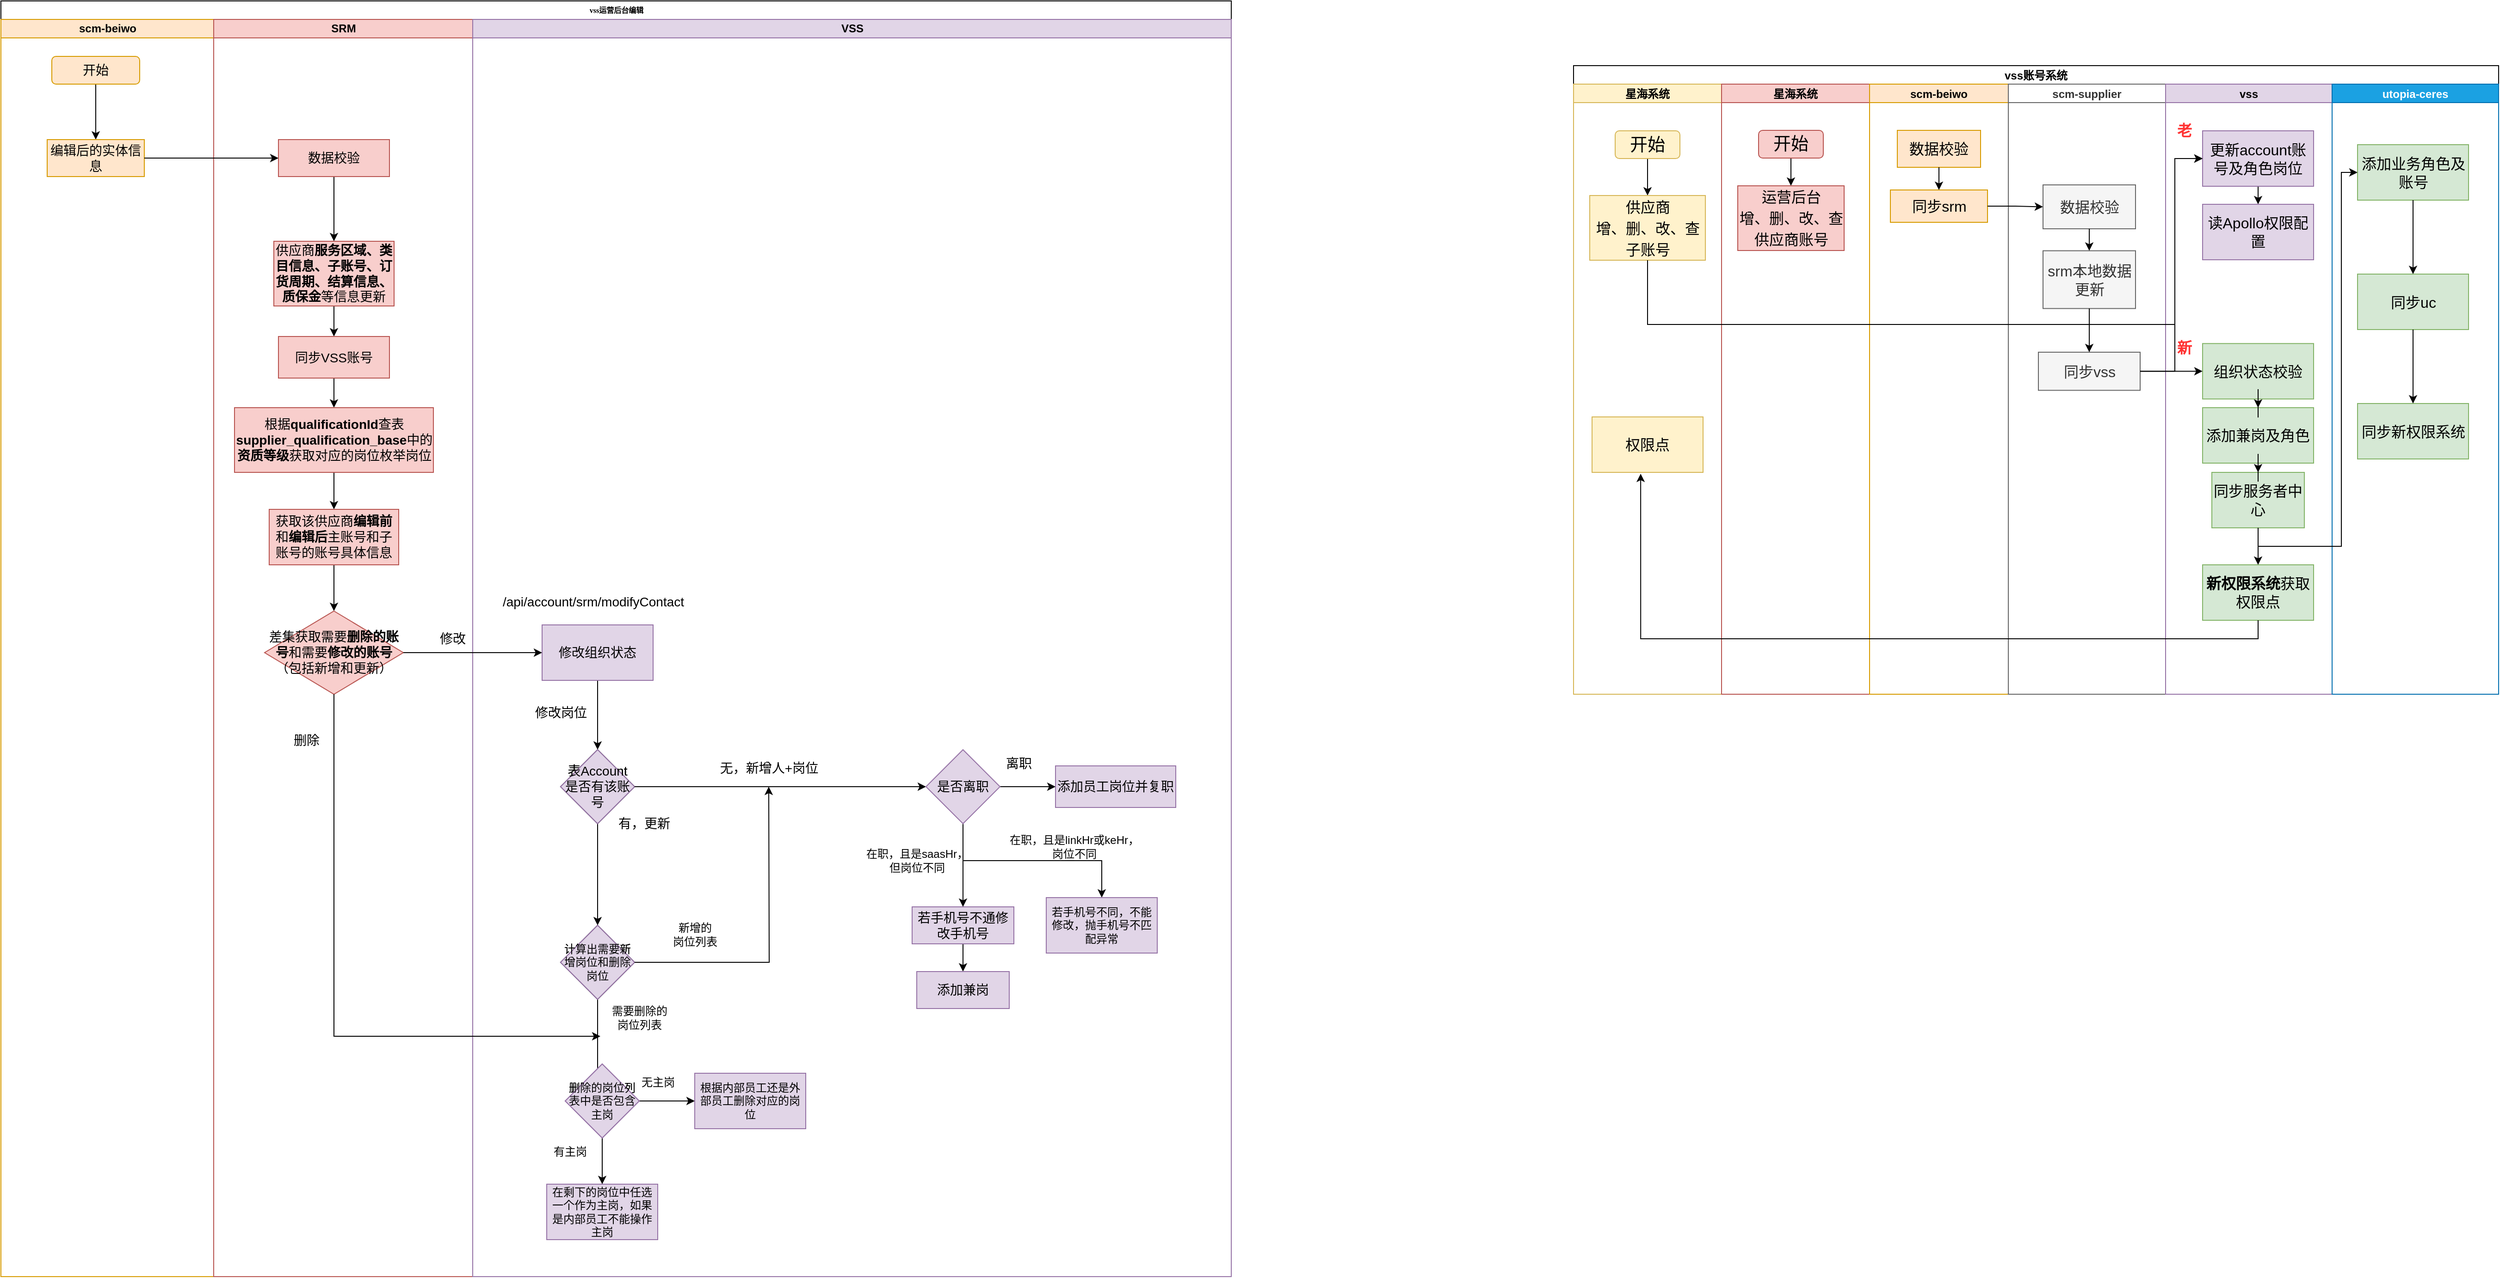 <mxfile version="21.3.7" type="github" pages="3">
  <diagram name="Page-1" id="74e2e168-ea6b-b213-b513-2b3c1d86103e">
    <mxGraphModel dx="1622" dy="911" grid="1" gridSize="10" guides="1" tooltips="1" connect="1" arrows="1" fold="1" page="1" pageScale="1" pageWidth="1100" pageHeight="850" background="none" math="0" shadow="0">
      <root>
        <mxCell id="0" />
        <mxCell id="1" parent="0" />
        <mxCell id="77e6c97f196da883-1" value="vss运营后台编辑" style="swimlane;html=1;childLayout=stackLayout;startSize=20;rounded=0;shadow=0;labelBackgroundColor=none;strokeWidth=1;fontFamily=Verdana;fontSize=8;align=center;" parent="1" vertex="1">
          <mxGeometry x="70" y="40" width="1330" height="1380" as="geometry" />
        </mxCell>
        <mxCell id="77e6c97f196da883-2" value="scm-beiwo" style="swimlane;html=1;startSize=20;fillColor=#ffe6cc;strokeColor=#d79b00;" parent="77e6c97f196da883-1" vertex="1">
          <mxGeometry y="20" width="230" height="1360" as="geometry" />
        </mxCell>
        <mxCell id="H5Uwd0fwCRYb4D00iH3R-7" style="edgeStyle=orthogonalEdgeStyle;rounded=0;orthogonalLoop=1;jettySize=auto;html=1;exitX=0.5;exitY=1;exitDx=0;exitDy=0;entryX=0.5;entryY=0;entryDx=0;entryDy=0;" parent="77e6c97f196da883-2" source="H5Uwd0fwCRYb4D00iH3R-1" target="H5Uwd0fwCRYb4D00iH3R-6" edge="1">
          <mxGeometry relative="1" as="geometry" />
        </mxCell>
        <mxCell id="H5Uwd0fwCRYb4D00iH3R-1" value="&lt;font style=&quot;font-size: 14px&quot;&gt;开始&lt;/font&gt;" style="rounded=1;whiteSpace=wrap;html=1;fillColor=#ffe6cc;strokeColor=#d79b00;" parent="77e6c97f196da883-2" vertex="1">
          <mxGeometry x="55" y="40" width="95" height="30" as="geometry" />
        </mxCell>
        <mxCell id="H5Uwd0fwCRYb4D00iH3R-6" value="&lt;font style=&quot;font-size: 14px&quot;&gt;编辑后的实体信息&lt;/font&gt;" style="rounded=0;whiteSpace=wrap;html=1;fillColor=#ffe6cc;strokeColor=#d79b00;" parent="77e6c97f196da883-2" vertex="1">
          <mxGeometry x="50" y="130" width="105" height="40" as="geometry" />
        </mxCell>
        <mxCell id="77e6c97f196da883-3" value="SRM" style="swimlane;html=1;startSize=20;fillColor=#f8cecc;strokeColor=#b85450;" parent="77e6c97f196da883-1" vertex="1">
          <mxGeometry x="230" y="20" width="280" height="1360" as="geometry" />
        </mxCell>
        <mxCell id="H5Uwd0fwCRYb4D00iH3R-11" value="" style="edgeStyle=orthogonalEdgeStyle;rounded=0;orthogonalLoop=1;jettySize=auto;html=1;" parent="77e6c97f196da883-3" source="H5Uwd0fwCRYb4D00iH3R-8" target="H5Uwd0fwCRYb4D00iH3R-10" edge="1">
          <mxGeometry relative="1" as="geometry" />
        </mxCell>
        <mxCell id="H5Uwd0fwCRYb4D00iH3R-8" value="&lt;font style=&quot;font-size: 14px&quot;&gt;数据校验&lt;/font&gt;" style="rounded=0;whiteSpace=wrap;html=1;fillColor=#f8cecc;strokeColor=#b85450;" parent="77e6c97f196da883-3" vertex="1">
          <mxGeometry x="70" y="130" width="120" height="40" as="geometry" />
        </mxCell>
        <mxCell id="H5Uwd0fwCRYb4D00iH3R-13" value="" style="edgeStyle=orthogonalEdgeStyle;rounded=0;orthogonalLoop=1;jettySize=auto;html=1;fontSize=14;" parent="77e6c97f196da883-3" source="H5Uwd0fwCRYb4D00iH3R-10" target="H5Uwd0fwCRYb4D00iH3R-12" edge="1">
          <mxGeometry relative="1" as="geometry" />
        </mxCell>
        <mxCell id="H5Uwd0fwCRYb4D00iH3R-10" value="&lt;font style=&quot;font-size: 14px&quot;&gt;供应商&lt;b&gt;服务区域、类目信息、子账号、订货周期、结算信息、质保金&lt;/b&gt;等信息更新&lt;/font&gt;" style="whiteSpace=wrap;html=1;rounded=0;fillColor=#f8cecc;strokeColor=#b85450;" parent="77e6c97f196da883-3" vertex="1">
          <mxGeometry x="65" y="240" width="130" height="70" as="geometry" />
        </mxCell>
        <mxCell id="H5Uwd0fwCRYb4D00iH3R-15" value="" style="edgeStyle=orthogonalEdgeStyle;rounded=0;orthogonalLoop=1;jettySize=auto;html=1;fontSize=14;" parent="77e6c97f196da883-3" source="H5Uwd0fwCRYb4D00iH3R-12" target="H5Uwd0fwCRYb4D00iH3R-14" edge="1">
          <mxGeometry relative="1" as="geometry" />
        </mxCell>
        <mxCell id="H5Uwd0fwCRYb4D00iH3R-12" value="&lt;font style=&quot;font-size: 14px&quot;&gt;同步VSS账号&lt;/font&gt;" style="whiteSpace=wrap;html=1;rounded=0;fillColor=#f8cecc;strokeColor=#b85450;" parent="77e6c97f196da883-3" vertex="1">
          <mxGeometry x="70" y="343" width="120" height="45" as="geometry" />
        </mxCell>
        <mxCell id="H5Uwd0fwCRYb4D00iH3R-17" value="" style="edgeStyle=orthogonalEdgeStyle;rounded=0;orthogonalLoop=1;jettySize=auto;html=1;fontSize=14;" parent="77e6c97f196da883-3" source="H5Uwd0fwCRYb4D00iH3R-14" target="H5Uwd0fwCRYb4D00iH3R-16" edge="1">
          <mxGeometry relative="1" as="geometry" />
        </mxCell>
        <mxCell id="H5Uwd0fwCRYb4D00iH3R-14" value="&lt;font style=&quot;font-size: 14px&quot;&gt;根据&lt;b&gt;qualificationId&lt;/b&gt;查表&lt;b&gt;supplier_qualification_base&lt;/b&gt;中的&lt;b&gt;资质等级&lt;/b&gt;获取对应的岗位枚举岗位&lt;/font&gt;" style="whiteSpace=wrap;html=1;rounded=0;fillColor=#f8cecc;strokeColor=#b85450;" parent="77e6c97f196da883-3" vertex="1">
          <mxGeometry x="22.5" y="420" width="215" height="70" as="geometry" />
        </mxCell>
        <mxCell id="H5Uwd0fwCRYb4D00iH3R-19" value="" style="edgeStyle=orthogonalEdgeStyle;rounded=0;orthogonalLoop=1;jettySize=auto;html=1;fontSize=14;entryX=0.5;entryY=0;entryDx=0;entryDy=0;" parent="77e6c97f196da883-3" source="H5Uwd0fwCRYb4D00iH3R-16" target="H5Uwd0fwCRYb4D00iH3R-20" edge="1">
          <mxGeometry relative="1" as="geometry">
            <mxPoint x="130" y="630" as="targetPoint" />
          </mxGeometry>
        </mxCell>
        <mxCell id="H5Uwd0fwCRYb4D00iH3R-16" value="&lt;font style=&quot;font-size: 14px&quot;&gt;获取该供应商&lt;b&gt;编辑前&lt;/b&gt;和&lt;b&gt;编辑后&lt;/b&gt;主账号和子账号的账号具体信息&lt;/font&gt;" style="whiteSpace=wrap;html=1;rounded=0;fillColor=#f8cecc;strokeColor=#b85450;" parent="77e6c97f196da883-3" vertex="1">
          <mxGeometry x="60" y="530" width="140" height="60" as="geometry" />
        </mxCell>
        <mxCell id="H5Uwd0fwCRYb4D00iH3R-20" value="差集获取需要&lt;b&gt;删除的账号&lt;/b&gt;和需要&lt;b&gt;修改的账号&lt;/b&gt;（包括新增和更新）" style="rhombus;whiteSpace=wrap;html=1;fontSize=14;fillColor=#f8cecc;strokeColor=#b85450;" parent="77e6c97f196da883-3" vertex="1">
          <mxGeometry x="55" y="640" width="150" height="90" as="geometry" />
        </mxCell>
        <mxCell id="H5Uwd0fwCRYb4D00iH3R-23" value="修改" style="text;html=1;align=center;verticalAlign=middle;resizable=0;points=[];autosize=1;strokeColor=none;fillColor=none;fontSize=14;" parent="77e6c97f196da883-3" vertex="1">
          <mxGeometry x="237.5" y="660" width="40" height="20" as="geometry" />
        </mxCell>
        <mxCell id="H5Uwd0fwCRYb4D00iH3R-26" value="删除" style="text;html=1;align=center;verticalAlign=middle;resizable=0;points=[];autosize=1;strokeColor=none;fillColor=none;fontSize=14;" parent="77e6c97f196da883-3" vertex="1">
          <mxGeometry x="80" y="770" width="40" height="20" as="geometry" />
        </mxCell>
        <mxCell id="77e6c97f196da883-4" value="VSS" style="swimlane;html=1;startSize=20;fillColor=#e1d5e7;strokeColor=#9673a6;swimlaneFillColor=default;" parent="77e6c97f196da883-1" vertex="1">
          <mxGeometry x="510" y="20" width="820" height="1360" as="geometry" />
        </mxCell>
        <mxCell id="H5Uwd0fwCRYb4D00iH3R-21" value="修改组织状态" style="whiteSpace=wrap;html=1;fontSize=14;" parent="77e6c97f196da883-4" vertex="1">
          <mxGeometry x="75" y="655" width="120" height="60" as="geometry" />
        </mxCell>
        <mxCell id="H5Uwd0fwCRYb4D00iH3R-27" value="/api/account/srm/modifyContact" style="text;html=1;align=center;verticalAlign=middle;resizable=0;points=[];autosize=1;strokeColor=none;fillColor=none;fontSize=14;" parent="77e6c97f196da883-4" vertex="1">
          <mxGeometry x="25" y="620" width="210" height="20" as="geometry" />
        </mxCell>
        <mxCell id="H5Uwd0fwCRYb4D00iH3R-32" value="" style="edgeStyle=orthogonalEdgeStyle;rounded=0;orthogonalLoop=1;jettySize=auto;html=1;fontSize=14;entryX=0.5;entryY=0;entryDx=0;entryDy=0;" parent="77e6c97f196da883-4" source="H5Uwd0fwCRYb4D00iH3R-21" target="H5Uwd0fwCRYb4D00iH3R-35" edge="1">
          <mxGeometry relative="1" as="geometry">
            <mxPoint x="135" y="820" as="targetPoint" />
          </mxGeometry>
        </mxCell>
        <mxCell id="8y4oU3hjmT6mZ0v4h8JT-11" value="" style="edgeStyle=orthogonalEdgeStyle;rounded=0;orthogonalLoop=1;jettySize=auto;html=1;entryX=0.5;entryY=0;entryDx=0;entryDy=0;" parent="77e6c97f196da883-4" source="H5Uwd0fwCRYb4D00iH3R-35" target="8y4oU3hjmT6mZ0v4h8JT-12" edge="1">
          <mxGeometry relative="1" as="geometry">
            <mxPoint x="135" y="960" as="targetPoint" />
          </mxGeometry>
        </mxCell>
        <mxCell id="H5Uwd0fwCRYb4D00iH3R-35" value="表Account是否有该账号" style="rhombus;whiteSpace=wrap;html=1;fontSize=14;" parent="77e6c97f196da883-4" vertex="1">
          <mxGeometry x="95" y="790" width="80" height="80" as="geometry" />
        </mxCell>
        <mxCell id="H5Uwd0fwCRYb4D00iH3R-38" value="无，新增人+岗位" style="text;html=1;align=center;verticalAlign=middle;resizable=0;points=[];autosize=1;strokeColor=none;fillColor=none;fontSize=14;" parent="77e6c97f196da883-4" vertex="1">
          <mxGeometry x="260" y="800" width="120" height="20" as="geometry" />
        </mxCell>
        <mxCell id="H5Uwd0fwCRYb4D00iH3R-42" value="有，更新" style="text;html=1;align=center;verticalAlign=middle;resizable=0;points=[];autosize=1;strokeColor=none;fillColor=none;fontSize=14;" parent="77e6c97f196da883-4" vertex="1">
          <mxGeometry x="150" y="860" width="70" height="20" as="geometry" />
        </mxCell>
        <mxCell id="8y4oU3hjmT6mZ0v4h8JT-8" value="" style="edgeStyle=orthogonalEdgeStyle;rounded=0;orthogonalLoop=1;jettySize=auto;html=1;" parent="77e6c97f196da883-4" source="8y4oU3hjmT6mZ0v4h8JT-1" target="8y4oU3hjmT6mZ0v4h8JT-7" edge="1">
          <mxGeometry relative="1" as="geometry" />
        </mxCell>
        <mxCell id="8y4oU3hjmT6mZ0v4h8JT-1" value="若手机号不通修改手机号" style="whiteSpace=wrap;html=1;fontSize=14;fillColor=#e1d5e7;strokeColor=#9673a6;" parent="77e6c97f196da883-4" vertex="1">
          <mxGeometry x="475" y="960" width="110" height="40" as="geometry" />
        </mxCell>
        <mxCell id="8y4oU3hjmT6mZ0v4h8JT-3" value="在职，且是saasHr，&lt;br&gt;但岗位不同" style="text;html=1;align=center;verticalAlign=middle;resizable=0;points=[];autosize=1;strokeColor=none;fillColor=none;" parent="77e6c97f196da883-4" vertex="1">
          <mxGeometry x="415" y="895" width="130" height="30" as="geometry" />
        </mxCell>
        <mxCell id="8y4oU3hjmT6mZ0v4h8JT-7" value="添加兼岗" style="whiteSpace=wrap;html=1;fontSize=14;fillColor=#e1d5e7;strokeColor=#9673a6;" parent="77e6c97f196da883-4" vertex="1">
          <mxGeometry x="480" y="1030" width="100" height="40" as="geometry" />
        </mxCell>
        <mxCell id="8y4oU3hjmT6mZ0v4h8JT-9" value="在职，且是linkHr或keHr，&lt;br&gt;岗位不同" style="text;html=1;align=center;verticalAlign=middle;resizable=0;points=[];autosize=1;strokeColor=none;fillColor=none;" parent="77e6c97f196da883-4" vertex="1">
          <mxGeometry x="570" y="880" width="160" height="30" as="geometry" />
        </mxCell>
        <mxCell id="8y4oU3hjmT6mZ0v4h8JT-16" value="" style="edgeStyle=orthogonalEdgeStyle;rounded=0;orthogonalLoop=1;jettySize=auto;html=1;" parent="77e6c97f196da883-4" source="8y4oU3hjmT6mZ0v4h8JT-12" edge="1">
          <mxGeometry relative="1" as="geometry">
            <mxPoint x="135" y="1150" as="targetPoint" />
          </mxGeometry>
        </mxCell>
        <mxCell id="8y4oU3hjmT6mZ0v4h8JT-12" value="计算出需要新增岗位和删除岗位" style="rhombus;whiteSpace=wrap;html=1;" parent="77e6c97f196da883-4" vertex="1">
          <mxGeometry x="95" y="980" width="80" height="80" as="geometry" />
        </mxCell>
        <mxCell id="8y4oU3hjmT6mZ0v4h8JT-19" value="在剩下的岗位中任选一个作为主岗，如果是内部员工不能操作主岗" style="whiteSpace=wrap;html=1;fillColor=#e1d5e7;strokeColor=#9673a6;" parent="77e6c97f196da883-4" vertex="1">
          <mxGeometry x="80" y="1260" width="120" height="60" as="geometry" />
        </mxCell>
        <mxCell id="8y4oU3hjmT6mZ0v4h8JT-22" value="根据内部员工还是外部员工删除对应的岗位" style="whiteSpace=wrap;html=1;" parent="77e6c97f196da883-4" vertex="1">
          <mxGeometry x="240" y="1140" width="120" height="60" as="geometry" />
        </mxCell>
        <mxCell id="8y4oU3hjmT6mZ0v4h8JT-21" value="有主岗" style="text;html=1;align=center;verticalAlign=middle;resizable=0;points=[];autosize=1;strokeColor=none;fillColor=none;" parent="77e6c97f196da883-4" vertex="1">
          <mxGeometry x="80" y="1215" width="50" height="20" as="geometry" />
        </mxCell>
        <mxCell id="H5Uwd0fwCRYb4D00iH3R-36" value="添加员工岗位并复职" style="whiteSpace=wrap;html=1;fontSize=14;fillColor=#e1d5e7;strokeColor=#9673a6;" parent="77e6c97f196da883-4" vertex="1">
          <mxGeometry x="630" y="807.5" width="130" height="45" as="geometry" />
        </mxCell>
        <mxCell id="8y4oU3hjmT6mZ0v4h8JT-25" value="修改组织状态" style="whiteSpace=wrap;html=1;fontSize=14;fillColor=#e1d5e7;strokeColor=#9673a6;" parent="77e6c97f196da883-4" vertex="1">
          <mxGeometry x="75" y="655" width="120" height="60" as="geometry" />
        </mxCell>
        <mxCell id="8y4oU3hjmT6mZ0v4h8JT-26" value="表Account是否有该账号" style="rhombus;whiteSpace=wrap;html=1;fontSize=14;fillColor=#e1d5e7;strokeColor=#9673a6;" parent="77e6c97f196da883-4" vertex="1">
          <mxGeometry x="95" y="790" width="80" height="80" as="geometry" />
        </mxCell>
        <mxCell id="8y4oU3hjmT6mZ0v4h8JT-27" value="计算出需要新增岗位和删除岗位" style="rhombus;whiteSpace=wrap;html=1;fillColor=#e1d5e7;strokeColor=#9673a6;" parent="77e6c97f196da883-4" vertex="1">
          <mxGeometry x="95" y="980" width="80" height="80" as="geometry" />
        </mxCell>
        <mxCell id="8y4oU3hjmT6mZ0v4h8JT-28" value="删除的岗位列表中是否包含主岗" style="rhombus;whiteSpace=wrap;html=1;fillColor=#e1d5e7;strokeColor=#9673a6;" parent="77e6c97f196da883-4" vertex="1">
          <mxGeometry x="100" y="1130" width="80" height="80" as="geometry" />
        </mxCell>
        <mxCell id="8y4oU3hjmT6mZ0v4h8JT-29" value="根据内部员工还是外部员工删除对应的岗位" style="whiteSpace=wrap;html=1;fillColor=#e1d5e7;strokeColor=#9673a6;" parent="77e6c97f196da883-4" vertex="1">
          <mxGeometry x="240" y="1140" width="120" height="60" as="geometry" />
        </mxCell>
        <mxCell id="H5Uwd0fwCRYb4D00iH3R-33" value="修改岗位" style="text;html=1;align=center;verticalAlign=middle;resizable=0;points=[];autosize=1;strokeColor=none;fillColor=none;fontSize=14;" parent="77e6c97f196da883-4" vertex="1">
          <mxGeometry x="60" y="740" width="70" height="20" as="geometry" />
        </mxCell>
        <mxCell id="H5Uwd0fwCRYb4D00iH3R-9" style="edgeStyle=orthogonalEdgeStyle;rounded=0;orthogonalLoop=1;jettySize=auto;html=1;exitX=1;exitY=0.5;exitDx=0;exitDy=0;" parent="77e6c97f196da883-1" source="H5Uwd0fwCRYb4D00iH3R-6" target="H5Uwd0fwCRYb4D00iH3R-8" edge="1">
          <mxGeometry relative="1" as="geometry" />
        </mxCell>
        <mxCell id="H5Uwd0fwCRYb4D00iH3R-22" value="" style="edgeStyle=orthogonalEdgeStyle;rounded=0;orthogonalLoop=1;jettySize=auto;html=1;fontSize=14;" parent="77e6c97f196da883-1" source="H5Uwd0fwCRYb4D00iH3R-20" target="H5Uwd0fwCRYb4D00iH3R-21" edge="1">
          <mxGeometry relative="1" as="geometry" />
        </mxCell>
        <mxCell id="H5Uwd0fwCRYb4D00iH3R-44" style="edgeStyle=orthogonalEdgeStyle;rounded=0;orthogonalLoop=1;jettySize=auto;html=1;exitX=1;exitY=0.5;exitDx=0;exitDy=0;fontSize=14;" parent="1" source="H5Uwd0fwCRYb4D00iH3R-35" target="H5Uwd0fwCRYb4D00iH3R-46" edge="1">
          <mxGeometry relative="1" as="geometry">
            <mxPoint x="1060" y="890" as="targetPoint" />
            <mxPoint x="1000" y="890" as="sourcePoint" />
          </mxGeometry>
        </mxCell>
        <mxCell id="H5Uwd0fwCRYb4D00iH3R-47" style="edgeStyle=orthogonalEdgeStyle;rounded=0;orthogonalLoop=1;jettySize=auto;html=1;exitX=1;exitY=0.5;exitDx=0;exitDy=0;fontSize=14;" parent="1" source="H5Uwd0fwCRYb4D00iH3R-46" target="H5Uwd0fwCRYb4D00iH3R-36" edge="1">
          <mxGeometry relative="1" as="geometry" />
        </mxCell>
        <mxCell id="8y4oU3hjmT6mZ0v4h8JT-2" value="" style="edgeStyle=orthogonalEdgeStyle;rounded=0;orthogonalLoop=1;jettySize=auto;html=1;" parent="1" source="H5Uwd0fwCRYb4D00iH3R-46" target="8y4oU3hjmT6mZ0v4h8JT-1" edge="1">
          <mxGeometry relative="1" as="geometry" />
        </mxCell>
        <mxCell id="8y4oU3hjmT6mZ0v4h8JT-5" style="edgeStyle=orthogonalEdgeStyle;rounded=0;orthogonalLoop=1;jettySize=auto;html=1;exitX=0.5;exitY=1;exitDx=0;exitDy=0;entryX=0.5;entryY=0;entryDx=0;entryDy=0;" parent="1" source="H5Uwd0fwCRYb4D00iH3R-46" target="8y4oU3hjmT6mZ0v4h8JT-4" edge="1">
          <mxGeometry relative="1" as="geometry" />
        </mxCell>
        <mxCell id="H5Uwd0fwCRYb4D00iH3R-46" value="是否离职" style="rhombus;whiteSpace=wrap;html=1;fontSize=14;fillColor=#e1d5e7;strokeColor=#9673a6;" parent="1" vertex="1">
          <mxGeometry x="1070" y="850" width="80" height="80" as="geometry" />
        </mxCell>
        <mxCell id="H5Uwd0fwCRYb4D00iH3R-48" value="离职" style="text;html=1;align=center;verticalAlign=middle;resizable=0;points=[];autosize=1;strokeColor=none;fillColor=none;fontSize=14;" parent="1" vertex="1">
          <mxGeometry x="1150" y="855" width="40" height="20" as="geometry" />
        </mxCell>
        <mxCell id="8y4oU3hjmT6mZ0v4h8JT-4" value="若手机号不同，不能修改，抛手机号不匹配异常" style="whiteSpace=wrap;html=1;fillColor=#e1d5e7;strokeColor=#9673a6;" parent="1" vertex="1">
          <mxGeometry x="1200" y="1010" width="120" height="60" as="geometry" />
        </mxCell>
        <mxCell id="8y4oU3hjmT6mZ0v4h8JT-13" style="edgeStyle=orthogonalEdgeStyle;rounded=0;orthogonalLoop=1;jettySize=auto;html=1;exitX=1;exitY=0.5;exitDx=0;exitDy=0;" parent="1" source="8y4oU3hjmT6mZ0v4h8JT-12" edge="1">
          <mxGeometry relative="1" as="geometry">
            <mxPoint x="900" y="890" as="targetPoint" />
          </mxGeometry>
        </mxCell>
        <mxCell id="8y4oU3hjmT6mZ0v4h8JT-14" value="新增的&lt;br&gt;岗位列表" style="text;html=1;align=center;verticalAlign=middle;resizable=0;points=[];autosize=1;strokeColor=none;fillColor=none;" parent="1" vertex="1">
          <mxGeometry x="790" y="1035" width="60" height="30" as="geometry" />
        </mxCell>
        <mxCell id="8y4oU3hjmT6mZ0v4h8JT-17" value="需要删除的&lt;br&gt;岗位列表" style="text;html=1;align=center;verticalAlign=middle;resizable=0;points=[];autosize=1;strokeColor=none;fillColor=none;" parent="1" vertex="1">
          <mxGeometry x="720" y="1125" width="80" height="30" as="geometry" />
        </mxCell>
        <mxCell id="8y4oU3hjmT6mZ0v4h8JT-20" value="" style="edgeStyle=orthogonalEdgeStyle;rounded=0;orthogonalLoop=1;jettySize=auto;html=1;" parent="1" source="8y4oU3hjmT6mZ0v4h8JT-18" target="8y4oU3hjmT6mZ0v4h8JT-19" edge="1">
          <mxGeometry relative="1" as="geometry" />
        </mxCell>
        <mxCell id="8y4oU3hjmT6mZ0v4h8JT-23" value="" style="edgeStyle=orthogonalEdgeStyle;rounded=0;orthogonalLoop=1;jettySize=auto;html=1;" parent="1" source="8y4oU3hjmT6mZ0v4h8JT-18" target="8y4oU3hjmT6mZ0v4h8JT-22" edge="1">
          <mxGeometry relative="1" as="geometry" />
        </mxCell>
        <mxCell id="8y4oU3hjmT6mZ0v4h8JT-18" value="删除的岗位列表中是否包含主岗" style="rhombus;whiteSpace=wrap;html=1;fillColor=#e1d5e7;strokeColor=#9673a6;" parent="1" vertex="1">
          <mxGeometry x="680" y="1190" width="80" height="80" as="geometry" />
        </mxCell>
        <mxCell id="8y4oU3hjmT6mZ0v4h8JT-24" value="无主岗" style="text;html=1;align=center;verticalAlign=middle;resizable=0;points=[];autosize=1;strokeColor=none;fillColor=none;" parent="1" vertex="1">
          <mxGeometry x="755" y="1200" width="50" height="20" as="geometry" />
        </mxCell>
        <mxCell id="H5Uwd0fwCRYb4D00iH3R-25" value="" style="edgeStyle=orthogonalEdgeStyle;rounded=0;orthogonalLoop=1;jettySize=auto;html=1;fontSize=14;entryX=-0.025;entryY=1.167;entryDx=0;entryDy=0;entryPerimeter=0;" parent="1" source="H5Uwd0fwCRYb4D00iH3R-20" target="8y4oU3hjmT6mZ0v4h8JT-17" edge="1">
          <mxGeometry relative="1" as="geometry">
            <Array as="points">
              <mxPoint x="430" y="1160" />
            </Array>
            <mxPoint x="670" y="1138" as="targetPoint" />
          </mxGeometry>
        </mxCell>
        <mxCell id="qoZ0baK1jBvnFvfpvJvv-1" value="vss账号系统" style="swimlane;childLayout=stackLayout;resizeParent=1;resizeParentMax=0;startSize=20;" parent="1" vertex="1">
          <mxGeometry x="1770" y="110" width="1000" height="680" as="geometry" />
        </mxCell>
        <mxCell id="qoZ0baK1jBvnFvfpvJvv-56" value="星海系统" style="swimlane;startSize=20;fillColor=#fff2cc;strokeColor=#d6b656;" parent="qoZ0baK1jBvnFvfpvJvv-1" vertex="1">
          <mxGeometry y="20" width="160" height="660" as="geometry" />
        </mxCell>
        <mxCell id="qoZ0baK1jBvnFvfpvJvv-57" value="" style="edgeStyle=orthogonalEdgeStyle;rounded=0;orthogonalLoop=1;jettySize=auto;html=1;fontSize=19;entryX=0.5;entryY=0;entryDx=0;entryDy=0;" parent="qoZ0baK1jBvnFvfpvJvv-56" source="qoZ0baK1jBvnFvfpvJvv-58" target="qoZ0baK1jBvnFvfpvJvv-59" edge="1">
          <mxGeometry relative="1" as="geometry">
            <mxPoint x="80" y="145.5" as="targetPoint" />
          </mxGeometry>
        </mxCell>
        <mxCell id="qoZ0baK1jBvnFvfpvJvv-58" value="&lt;font style=&quot;font-size: 19px;&quot;&gt;开始&lt;/font&gt;" style="rounded=1;whiteSpace=wrap;html=1;fillColor=#fff2cc;strokeColor=#d6b656;" parent="qoZ0baK1jBvnFvfpvJvv-56" vertex="1">
          <mxGeometry x="45" y="50.5" width="70" height="30" as="geometry" />
        </mxCell>
        <mxCell id="qoZ0baK1jBvnFvfpvJvv-59" value="&lt;font style=&quot;font-size: 16px;&quot;&gt;供应商&lt;br&gt;增、删、改、查子账号&lt;/font&gt;" style="rounded=0;whiteSpace=wrap;html=1;fontSize=19;fillColor=#fff2cc;strokeColor=#d6b656;" parent="qoZ0baK1jBvnFvfpvJvv-56" vertex="1">
          <mxGeometry x="17.5" y="120.5" width="125" height="70" as="geometry" />
        </mxCell>
        <mxCell id="qoZ0baK1jBvnFvfpvJvv-62" value="权限点" style="rounded=0;whiteSpace=wrap;html=1;fontSize=16;fillColor=#fff2cc;strokeColor=#d6b656;" parent="qoZ0baK1jBvnFvfpvJvv-56" vertex="1">
          <mxGeometry x="20" y="360" width="120" height="60" as="geometry" />
        </mxCell>
        <mxCell id="qoZ0baK1jBvnFvfpvJvv-2" value="星海系统" style="swimlane;startSize=20;fillColor=#f8cecc;strokeColor=#b85450;" parent="qoZ0baK1jBvnFvfpvJvv-1" vertex="1">
          <mxGeometry x="160" y="20" width="160" height="660" as="geometry" />
        </mxCell>
        <mxCell id="qoZ0baK1jBvnFvfpvJvv-8" value="" style="edgeStyle=orthogonalEdgeStyle;rounded=0;orthogonalLoop=1;jettySize=auto;html=1;fontSize=19;entryX=0.5;entryY=0;entryDx=0;entryDy=0;" parent="qoZ0baK1jBvnFvfpvJvv-2" source="qoZ0baK1jBvnFvfpvJvv-6" target="qoZ0baK1jBvnFvfpvJvv-9" edge="1">
          <mxGeometry relative="1" as="geometry">
            <mxPoint x="75" y="145" as="targetPoint" />
          </mxGeometry>
        </mxCell>
        <mxCell id="qoZ0baK1jBvnFvfpvJvv-6" value="&lt;font style=&quot;font-size: 19px;&quot;&gt;开始&lt;/font&gt;" style="rounded=1;whiteSpace=wrap;html=1;fillColor=#f8cecc;strokeColor=#b85450;" parent="qoZ0baK1jBvnFvfpvJvv-2" vertex="1">
          <mxGeometry x="40" y="50" width="70" height="30" as="geometry" />
        </mxCell>
        <mxCell id="qoZ0baK1jBvnFvfpvJvv-9" value="&lt;font style=&quot;font-size: 16px;&quot;&gt;运营后台&lt;br&gt;增、删、改、查供应商账号&lt;/font&gt;" style="rounded=0;whiteSpace=wrap;html=1;fontSize=19;fillColor=#f8cecc;strokeColor=#b85450;" parent="qoZ0baK1jBvnFvfpvJvv-2" vertex="1">
          <mxGeometry x="17.5" y="110" width="115" height="70" as="geometry" />
        </mxCell>
        <mxCell id="qoZ0baK1jBvnFvfpvJvv-3" value="scm-beiwo" style="swimlane;startSize=20;fillColor=#ffe6cc;strokeColor=#d79b00;" parent="qoZ0baK1jBvnFvfpvJvv-1" vertex="1">
          <mxGeometry x="320" y="20" width="150" height="660" as="geometry" />
        </mxCell>
        <mxCell id="qoZ0baK1jBvnFvfpvJvv-12" value="同步srm" style="whiteSpace=wrap;html=1;fontSize=16;rounded=0;fillColor=#ffe6cc;strokeColor=#d79b00;" parent="qoZ0baK1jBvnFvfpvJvv-3" vertex="1">
          <mxGeometry x="22.5" y="114.5" width="105" height="35" as="geometry" />
        </mxCell>
        <mxCell id="qoZ0baK1jBvnFvfpvJvv-11" value="数据校验" style="rounded=0;whiteSpace=wrap;html=1;fontSize=16;fillColor=#ffe6cc;strokeColor=#d79b00;" parent="qoZ0baK1jBvnFvfpvJvv-3" vertex="1">
          <mxGeometry x="30" y="50" width="90" height="40" as="geometry" />
        </mxCell>
        <mxCell id="qoZ0baK1jBvnFvfpvJvv-13" value="" style="edgeStyle=orthogonalEdgeStyle;rounded=0;orthogonalLoop=1;jettySize=auto;html=1;fontSize=16;" parent="qoZ0baK1jBvnFvfpvJvv-3" source="qoZ0baK1jBvnFvfpvJvv-11" target="qoZ0baK1jBvnFvfpvJvv-12" edge="1">
          <mxGeometry relative="1" as="geometry" />
        </mxCell>
        <mxCell id="qoZ0baK1jBvnFvfpvJvv-4" value="scm-supplier" style="swimlane;startSize=20;fillColor=none;fontColor=#333333;strokeColor=#666666;" parent="qoZ0baK1jBvnFvfpvJvv-1" vertex="1">
          <mxGeometry x="470" y="20" width="170" height="660" as="geometry" />
        </mxCell>
        <mxCell id="qoZ0baK1jBvnFvfpvJvv-14" value="数据校验" style="whiteSpace=wrap;html=1;fontSize=16;rounded=0;fillColor=#f5f5f5;fontColor=#333333;strokeColor=#666666;" parent="qoZ0baK1jBvnFvfpvJvv-4" vertex="1">
          <mxGeometry x="37.5" y="109" width="100" height="47.5" as="geometry" />
        </mxCell>
        <mxCell id="qoZ0baK1jBvnFvfpvJvv-16" value="srm本地数据更新" style="whiteSpace=wrap;html=1;fontSize=16;rounded=0;fillColor=#f5f5f5;fontColor=#333333;strokeColor=#666666;" parent="qoZ0baK1jBvnFvfpvJvv-4" vertex="1">
          <mxGeometry x="37.5" y="180.25" width="100" height="62.5" as="geometry" />
        </mxCell>
        <mxCell id="qoZ0baK1jBvnFvfpvJvv-17" value="" style="edgeStyle=orthogonalEdgeStyle;rounded=0;orthogonalLoop=1;jettySize=auto;html=1;fontSize=16;" parent="qoZ0baK1jBvnFvfpvJvv-4" source="qoZ0baK1jBvnFvfpvJvv-14" target="qoZ0baK1jBvnFvfpvJvv-16" edge="1">
          <mxGeometry relative="1" as="geometry" />
        </mxCell>
        <mxCell id="qoZ0baK1jBvnFvfpvJvv-18" value="同步vss" style="whiteSpace=wrap;html=1;fontSize=16;rounded=0;fillColor=#f5f5f5;fontColor=#333333;strokeColor=#666666;" parent="qoZ0baK1jBvnFvfpvJvv-4" vertex="1">
          <mxGeometry x="32.5" y="290" width="110" height="41.25" as="geometry" />
        </mxCell>
        <mxCell id="qoZ0baK1jBvnFvfpvJvv-19" value="" style="edgeStyle=orthogonalEdgeStyle;rounded=0;orthogonalLoop=1;jettySize=auto;html=1;fontSize=16;" parent="qoZ0baK1jBvnFvfpvJvv-4" source="qoZ0baK1jBvnFvfpvJvv-16" target="qoZ0baK1jBvnFvfpvJvv-18" edge="1">
          <mxGeometry relative="1" as="geometry" />
        </mxCell>
        <mxCell id="qoZ0baK1jBvnFvfpvJvv-5" value="vss" style="swimlane;startSize=20;fillColor=#e1d5e7;strokeColor=#9673a6;" parent="qoZ0baK1jBvnFvfpvJvv-1" vertex="1">
          <mxGeometry x="640" y="20" width="180" height="660" as="geometry" />
        </mxCell>
        <mxCell id="qoZ0baK1jBvnFvfpvJvv-65" style="edgeStyle=orthogonalEdgeStyle;rounded=0;orthogonalLoop=1;jettySize=auto;html=1;exitX=0.5;exitY=1;exitDx=0;exitDy=0;entryX=0.5;entryY=0;entryDx=0;entryDy=0;fontSize=16;" parent="qoZ0baK1jBvnFvfpvJvv-5" source="qoZ0baK1jBvnFvfpvJvv-38" target="qoZ0baK1jBvnFvfpvJvv-39" edge="1">
          <mxGeometry relative="1" as="geometry" />
        </mxCell>
        <mxCell id="qoZ0baK1jBvnFvfpvJvv-38" value="更新account账号及角色岗位" style="rounded=0;whiteSpace=wrap;html=1;fontSize=16;fillColor=#e1d5e7;strokeColor=#9673a6;" parent="qoZ0baK1jBvnFvfpvJvv-5" vertex="1">
          <mxGeometry x="40" y="50.5" width="120" height="60" as="geometry" />
        </mxCell>
        <mxCell id="qoZ0baK1jBvnFvfpvJvv-39" value="读Apollo权限配置" style="rounded=0;whiteSpace=wrap;html=1;fontSize=16;fillColor=#e1d5e7;strokeColor=#9673a6;" parent="qoZ0baK1jBvnFvfpvJvv-5" vertex="1">
          <mxGeometry x="40" y="130" width="120" height="60" as="geometry" />
        </mxCell>
        <mxCell id="qoZ0baK1jBvnFvfpvJvv-64" value="&lt;b&gt;新权限系统&lt;/b&gt;获取权限点" style="rounded=0;whiteSpace=wrap;html=1;fontSize=16;fillColor=#d5e8d4;strokeColor=#82b366;" parent="qoZ0baK1jBvnFvfpvJvv-5" vertex="1">
          <mxGeometry x="40" y="520" width="120" height="60" as="geometry" />
        </mxCell>
        <mxCell id="qoZ0baK1jBvnFvfpvJvv-22" value="添加兼岗及角色" style="whiteSpace=wrap;html=1;fontSize=16;rounded=0;fillColor=#d5e8d4;strokeColor=#82b366;" parent="qoZ0baK1jBvnFvfpvJvv-5" vertex="1">
          <mxGeometry x="40" y="349.995" width="120" height="60" as="geometry" />
        </mxCell>
        <mxCell id="qoZ0baK1jBvnFvfpvJvv-20" value="组织状态校验" style="whiteSpace=wrap;html=1;fontSize=16;rounded=0;fillColor=#d5e8d4;strokeColor=#82b366;" parent="qoZ0baK1jBvnFvfpvJvv-5" vertex="1">
          <mxGeometry x="40" y="280.625" width="120" height="60" as="geometry" />
        </mxCell>
        <mxCell id="qoZ0baK1jBvnFvfpvJvv-67" style="edgeStyle=orthogonalEdgeStyle;rounded=0;orthogonalLoop=1;jettySize=auto;html=1;exitX=0.5;exitY=1;exitDx=0;exitDy=0;entryX=0.5;entryY=0;entryDx=0;entryDy=0;fontSize=16;" parent="qoZ0baK1jBvnFvfpvJvv-5" source="qoZ0baK1jBvnFvfpvJvv-30" target="qoZ0baK1jBvnFvfpvJvv-64" edge="1">
          <mxGeometry relative="1" as="geometry" />
        </mxCell>
        <mxCell id="qoZ0baK1jBvnFvfpvJvv-30" value="同步服务者中心" style="rounded=0;whiteSpace=wrap;html=1;fontSize=16;fillColor=#d5e8d4;strokeColor=#82b366;" parent="qoZ0baK1jBvnFvfpvJvv-5" vertex="1">
          <mxGeometry x="50" y="420" width="100" height="60" as="geometry" />
        </mxCell>
        <mxCell id="qoZ0baK1jBvnFvfpvJvv-23" value="" style="edgeStyle=orthogonalEdgeStyle;rounded=0;orthogonalLoop=1;jettySize=auto;html=1;fontSize=16;" parent="qoZ0baK1jBvnFvfpvJvv-5" source="qoZ0baK1jBvnFvfpvJvv-20" target="qoZ0baK1jBvnFvfpvJvv-22" edge="1">
          <mxGeometry relative="1" as="geometry" />
        </mxCell>
        <mxCell id="qoZ0baK1jBvnFvfpvJvv-31" value="" style="edgeStyle=orthogonalEdgeStyle;rounded=0;orthogonalLoop=1;jettySize=auto;html=1;fontSize=16;" parent="qoZ0baK1jBvnFvfpvJvv-5" source="qoZ0baK1jBvnFvfpvJvv-22" target="qoZ0baK1jBvnFvfpvJvv-30" edge="1">
          <mxGeometry relative="1" as="geometry" />
        </mxCell>
        <mxCell id="qoZ0baK1jBvnFvfpvJvv-73" value="&lt;b&gt;&lt;font color=&quot;#ff3333&quot;&gt;新&lt;/font&gt;&lt;/b&gt;" style="text;html=1;align=center;verticalAlign=middle;resizable=0;points=[];autosize=1;strokeColor=none;fillColor=none;fontSize=16;" parent="qoZ0baK1jBvnFvfpvJvv-5" vertex="1">
          <mxGeometry y="270" width="40" height="30" as="geometry" />
        </mxCell>
        <mxCell id="qoZ0baK1jBvnFvfpvJvv-24" value="utopia-ceres" style="swimlane;startSize=20;fillColor=#1ba1e2;fontColor=#ffffff;strokeColor=#006EAF;" parent="qoZ0baK1jBvnFvfpvJvv-1" vertex="1">
          <mxGeometry x="820" y="20" width="180" height="660" as="geometry" />
        </mxCell>
        <mxCell id="qoZ0baK1jBvnFvfpvJvv-32" value="添加业务角色及账号" style="whiteSpace=wrap;html=1;fontSize=16;rounded=0;fillColor=#d5e8d4;strokeColor=#82b366;" parent="qoZ0baK1jBvnFvfpvJvv-24" vertex="1">
          <mxGeometry x="27.5" y="65.5" width="120" height="60" as="geometry" />
        </mxCell>
        <mxCell id="qoZ0baK1jBvnFvfpvJvv-34" value="同步uc" style="whiteSpace=wrap;html=1;fontSize=16;rounded=0;fillColor=#d5e8d4;strokeColor=#82b366;" parent="qoZ0baK1jBvnFvfpvJvv-24" vertex="1">
          <mxGeometry x="27.5" y="205.5" width="120" height="60" as="geometry" />
        </mxCell>
        <mxCell id="qoZ0baK1jBvnFvfpvJvv-35" value="" style="edgeStyle=orthogonalEdgeStyle;rounded=0;orthogonalLoop=1;jettySize=auto;html=1;fontSize=16;" parent="qoZ0baK1jBvnFvfpvJvv-24" source="qoZ0baK1jBvnFvfpvJvv-32" target="qoZ0baK1jBvnFvfpvJvv-34" edge="1">
          <mxGeometry relative="1" as="geometry" />
        </mxCell>
        <mxCell id="qoZ0baK1jBvnFvfpvJvv-36" value="同步新权限系统" style="whiteSpace=wrap;html=1;fontSize=16;rounded=0;fillColor=#d5e8d4;strokeColor=#82b366;" parent="qoZ0baK1jBvnFvfpvJvv-24" vertex="1">
          <mxGeometry x="27.5" y="345.5" width="120" height="60" as="geometry" />
        </mxCell>
        <mxCell id="qoZ0baK1jBvnFvfpvJvv-37" value="" style="edgeStyle=orthogonalEdgeStyle;rounded=0;orthogonalLoop=1;jettySize=auto;html=1;fontSize=16;" parent="qoZ0baK1jBvnFvfpvJvv-24" source="qoZ0baK1jBvnFvfpvJvv-34" target="qoZ0baK1jBvnFvfpvJvv-36" edge="1">
          <mxGeometry relative="1" as="geometry" />
        </mxCell>
        <mxCell id="qoZ0baK1jBvnFvfpvJvv-33" value="" style="edgeStyle=orthogonalEdgeStyle;rounded=0;orthogonalLoop=1;jettySize=auto;html=1;fontSize=16;entryX=0;entryY=0.5;entryDx=0;entryDy=0;exitX=0.5;exitY=1;exitDx=0;exitDy=0;" parent="qoZ0baK1jBvnFvfpvJvv-1" source="qoZ0baK1jBvnFvfpvJvv-30" target="qoZ0baK1jBvnFvfpvJvv-32" edge="1">
          <mxGeometry relative="1" as="geometry">
            <Array as="points">
              <mxPoint x="740" y="520" />
              <mxPoint x="830" y="520" />
              <mxPoint x="830" y="116" />
            </Array>
          </mxGeometry>
        </mxCell>
        <mxCell id="qoZ0baK1jBvnFvfpvJvv-68" style="edgeStyle=orthogonalEdgeStyle;rounded=0;orthogonalLoop=1;jettySize=auto;html=1;exitX=0.5;exitY=1;exitDx=0;exitDy=0;entryX=0.438;entryY=1.024;entryDx=0;entryDy=0;entryPerimeter=0;fontSize=16;" parent="qoZ0baK1jBvnFvfpvJvv-1" source="qoZ0baK1jBvnFvfpvJvv-64" target="qoZ0baK1jBvnFvfpvJvv-62" edge="1">
          <mxGeometry relative="1" as="geometry" />
        </mxCell>
        <mxCell id="qoZ0baK1jBvnFvfpvJvv-70" style="edgeStyle=orthogonalEdgeStyle;rounded=0;orthogonalLoop=1;jettySize=auto;html=1;exitX=0.5;exitY=1;exitDx=0;exitDy=0;entryX=0;entryY=0.5;entryDx=0;entryDy=0;fontSize=16;" parent="qoZ0baK1jBvnFvfpvJvv-1" source="qoZ0baK1jBvnFvfpvJvv-59" target="qoZ0baK1jBvnFvfpvJvv-38" edge="1">
          <mxGeometry relative="1" as="geometry">
            <Array as="points">
              <mxPoint x="80" y="280" />
              <mxPoint x="650" y="280" />
              <mxPoint x="650" y="100" />
            </Array>
          </mxGeometry>
        </mxCell>
        <mxCell id="qoZ0baK1jBvnFvfpvJvv-15" value="" style="edgeStyle=orthogonalEdgeStyle;rounded=0;orthogonalLoop=1;jettySize=auto;html=1;fontSize=16;" parent="qoZ0baK1jBvnFvfpvJvv-1" source="qoZ0baK1jBvnFvfpvJvv-12" target="qoZ0baK1jBvnFvfpvJvv-14" edge="1">
          <mxGeometry relative="1" as="geometry" />
        </mxCell>
        <mxCell id="qoZ0baK1jBvnFvfpvJvv-71" style="edgeStyle=orthogonalEdgeStyle;rounded=0;orthogonalLoop=1;jettySize=auto;html=1;exitX=1;exitY=0.5;exitDx=0;exitDy=0;entryX=0;entryY=0.5;entryDx=0;entryDy=0;fontSize=16;" parent="qoZ0baK1jBvnFvfpvJvv-1" source="qoZ0baK1jBvnFvfpvJvv-18" target="qoZ0baK1jBvnFvfpvJvv-38" edge="1">
          <mxGeometry relative="1" as="geometry">
            <Array as="points">
              <mxPoint x="650" y="331" />
              <mxPoint x="650" y="100" />
            </Array>
          </mxGeometry>
        </mxCell>
        <mxCell id="qoZ0baK1jBvnFvfpvJvv-75" style="edgeStyle=orthogonalEdgeStyle;rounded=0;orthogonalLoop=1;jettySize=auto;html=1;exitX=1;exitY=0.5;exitDx=0;exitDy=0;entryX=0;entryY=0.5;entryDx=0;entryDy=0;fontSize=16;fontColor=#FF3333;" parent="qoZ0baK1jBvnFvfpvJvv-1" source="qoZ0baK1jBvnFvfpvJvv-18" target="qoZ0baK1jBvnFvfpvJvv-20" edge="1">
          <mxGeometry relative="1" as="geometry">
            <Array as="points">
              <mxPoint x="680" y="331" />
            </Array>
          </mxGeometry>
        </mxCell>
        <mxCell id="qoZ0baK1jBvnFvfpvJvv-72" value="&lt;b&gt;&lt;font color=&quot;#ff3333&quot;&gt;老&lt;/font&gt;&lt;/b&gt;" style="text;html=1;align=center;verticalAlign=middle;resizable=0;points=[];autosize=1;strokeColor=none;fillColor=none;fontSize=16;" parent="1" vertex="1">
          <mxGeometry x="2410" y="165" width="40" height="30" as="geometry" />
        </mxCell>
      </root>
    </mxGraphModel>
  </diagram>
  <diagram id="a73klAT7jR-bJfP2XWd-" name="第 2 页">
    <mxGraphModel dx="-122" dy="860" grid="1" gridSize="10" guides="1" tooltips="1" connect="1" arrows="1" fold="1" page="1" pageScale="1" pageWidth="827" pageHeight="1169" math="0" shadow="0">
      <root>
        <mxCell id="0" />
        <mxCell id="1" parent="0" />
        <mxCell id="ZyNXy8xYmDWS1xyRnTdk-1" value="vss账号系统" style="swimlane;childLayout=stackLayout;resizeParent=1;resizeParentMax=0;startSize=20;" parent="1" vertex="1">
          <mxGeometry x="1770" y="110" width="1000" height="680" as="geometry" />
        </mxCell>
        <mxCell id="ZyNXy8xYmDWS1xyRnTdk-2" value="供应商协同系统" style="swimlane;startSize=20;fillColor=#fff2cc;strokeColor=#d6b656;" parent="ZyNXy8xYmDWS1xyRnTdk-1" vertex="1">
          <mxGeometry y="20" width="160" height="660" as="geometry" />
        </mxCell>
        <mxCell id="ZyNXy8xYmDWS1xyRnTdk-3" value="" style="edgeStyle=orthogonalEdgeStyle;rounded=0;orthogonalLoop=1;jettySize=auto;html=1;fontSize=19;entryX=0.5;entryY=0;entryDx=0;entryDy=0;" parent="ZyNXy8xYmDWS1xyRnTdk-2" source="ZyNXy8xYmDWS1xyRnTdk-4" target="ZyNXy8xYmDWS1xyRnTdk-5" edge="1">
          <mxGeometry relative="1" as="geometry">
            <mxPoint x="80" y="145.5" as="targetPoint" />
          </mxGeometry>
        </mxCell>
        <mxCell id="ZyNXy8xYmDWS1xyRnTdk-4" value="&lt;font style=&quot;font-size: 19px;&quot;&gt;开始&lt;/font&gt;" style="rounded=1;whiteSpace=wrap;html=1;fillColor=#fff2cc;strokeColor=#d6b656;" parent="ZyNXy8xYmDWS1xyRnTdk-2" vertex="1">
          <mxGeometry x="45" y="50.5" width="70" height="30" as="geometry" />
        </mxCell>
        <mxCell id="ZyNXy8xYmDWS1xyRnTdk-5" value="&lt;font style=&quot;font-size: 16px;&quot;&gt;供应商&lt;br&gt;增、删、改、查子账号&lt;/font&gt;" style="rounded=0;whiteSpace=wrap;html=1;fontSize=19;fillColor=#fff2cc;strokeColor=#d6b656;" parent="ZyNXy8xYmDWS1xyRnTdk-2" vertex="1">
          <mxGeometry x="17.5" y="120.5" width="125" height="70" as="geometry" />
        </mxCell>
        <mxCell id="ZyNXy8xYmDWS1xyRnTdk-6" value="权限点" style="rounded=0;whiteSpace=wrap;html=1;fontSize=16;fillColor=#fff2cc;strokeColor=#d6b656;" parent="ZyNXy8xYmDWS1xyRnTdk-2" vertex="1">
          <mxGeometry x="20" y="360" width="120" height="60" as="geometry" />
        </mxCell>
        <mxCell id="ZyNXy8xYmDWS1xyRnTdk-7" value="星海系统" style="swimlane;startSize=20;fillColor=#f8cecc;strokeColor=#b85450;" parent="ZyNXy8xYmDWS1xyRnTdk-1" vertex="1">
          <mxGeometry x="160" y="20" width="160" height="660" as="geometry" />
        </mxCell>
        <mxCell id="ZyNXy8xYmDWS1xyRnTdk-8" value="" style="edgeStyle=orthogonalEdgeStyle;rounded=0;orthogonalLoop=1;jettySize=auto;html=1;fontSize=19;entryX=0.5;entryY=0;entryDx=0;entryDy=0;" parent="ZyNXy8xYmDWS1xyRnTdk-7" source="ZyNXy8xYmDWS1xyRnTdk-9" target="ZyNXy8xYmDWS1xyRnTdk-10" edge="1">
          <mxGeometry relative="1" as="geometry">
            <mxPoint x="75" y="145" as="targetPoint" />
          </mxGeometry>
        </mxCell>
        <mxCell id="ZyNXy8xYmDWS1xyRnTdk-9" value="&lt;font style=&quot;font-size: 19px;&quot;&gt;开始&lt;/font&gt;" style="rounded=1;whiteSpace=wrap;html=1;fillColor=#f8cecc;strokeColor=#b85450;" parent="ZyNXy8xYmDWS1xyRnTdk-7" vertex="1">
          <mxGeometry x="40" y="50" width="70" height="30" as="geometry" />
        </mxCell>
        <mxCell id="ZyNXy8xYmDWS1xyRnTdk-10" value="&lt;font style=&quot;font-size: 16px;&quot;&gt;运营后台&lt;br&gt;增、删、改、查供应商账号&lt;/font&gt;" style="rounded=0;whiteSpace=wrap;html=1;fontSize=19;fillColor=#f8cecc;strokeColor=#b85450;" parent="ZyNXy8xYmDWS1xyRnTdk-7" vertex="1">
          <mxGeometry x="17.5" y="110" width="115" height="70" as="geometry" />
        </mxCell>
        <mxCell id="ZyNXy8xYmDWS1xyRnTdk-11" value="scm-beiwo" style="swimlane;startSize=20;fillColor=#ffe6cc;strokeColor=#d79b00;" parent="ZyNXy8xYmDWS1xyRnTdk-1" vertex="1">
          <mxGeometry x="320" y="20" width="150" height="660" as="geometry" />
        </mxCell>
        <mxCell id="ZyNXy8xYmDWS1xyRnTdk-12" value="同步srm" style="whiteSpace=wrap;html=1;fontSize=16;rounded=0;fillColor=#ffe6cc;strokeColor=#d79b00;" parent="ZyNXy8xYmDWS1xyRnTdk-11" vertex="1">
          <mxGeometry x="22.5" y="114.5" width="105" height="35" as="geometry" />
        </mxCell>
        <mxCell id="ZyNXy8xYmDWS1xyRnTdk-13" value="数据校验" style="rounded=0;whiteSpace=wrap;html=1;fontSize=16;fillColor=#ffe6cc;strokeColor=#d79b00;" parent="ZyNXy8xYmDWS1xyRnTdk-11" vertex="1">
          <mxGeometry x="30" y="50" width="90" height="40" as="geometry" />
        </mxCell>
        <mxCell id="ZyNXy8xYmDWS1xyRnTdk-14" value="" style="edgeStyle=orthogonalEdgeStyle;rounded=0;orthogonalLoop=1;jettySize=auto;html=1;fontSize=16;" parent="ZyNXy8xYmDWS1xyRnTdk-11" source="ZyNXy8xYmDWS1xyRnTdk-13" target="ZyNXy8xYmDWS1xyRnTdk-12" edge="1">
          <mxGeometry relative="1" as="geometry" />
        </mxCell>
        <mxCell id="ZyNXy8xYmDWS1xyRnTdk-15" value="scm-supplier" style="swimlane;startSize=20;fillColor=none;fontColor=#333333;strokeColor=#666666;" parent="ZyNXy8xYmDWS1xyRnTdk-1" vertex="1">
          <mxGeometry x="470" y="20" width="170" height="660" as="geometry" />
        </mxCell>
        <mxCell id="ZyNXy8xYmDWS1xyRnTdk-16" value="数据校验" style="whiteSpace=wrap;html=1;fontSize=16;rounded=0;fillColor=#f5f5f5;fontColor=#333333;strokeColor=#666666;" parent="ZyNXy8xYmDWS1xyRnTdk-15" vertex="1">
          <mxGeometry x="37.5" y="109" width="100" height="47.5" as="geometry" />
        </mxCell>
        <mxCell id="ZyNXy8xYmDWS1xyRnTdk-17" value="srm本地数据更新" style="whiteSpace=wrap;html=1;fontSize=16;rounded=0;fillColor=#f5f5f5;fontColor=#333333;strokeColor=#666666;" parent="ZyNXy8xYmDWS1xyRnTdk-15" vertex="1">
          <mxGeometry x="37.5" y="180.25" width="100" height="62.5" as="geometry" />
        </mxCell>
        <mxCell id="ZyNXy8xYmDWS1xyRnTdk-18" value="" style="edgeStyle=orthogonalEdgeStyle;rounded=0;orthogonalLoop=1;jettySize=auto;html=1;fontSize=16;" parent="ZyNXy8xYmDWS1xyRnTdk-15" source="ZyNXy8xYmDWS1xyRnTdk-16" target="ZyNXy8xYmDWS1xyRnTdk-17" edge="1">
          <mxGeometry relative="1" as="geometry" />
        </mxCell>
        <mxCell id="ZyNXy8xYmDWS1xyRnTdk-19" value="同步vss" style="whiteSpace=wrap;html=1;fontSize=16;rounded=0;fillColor=#f5f5f5;fontColor=#333333;strokeColor=#666666;" parent="ZyNXy8xYmDWS1xyRnTdk-15" vertex="1">
          <mxGeometry x="32.5" y="290" width="110" height="41.25" as="geometry" />
        </mxCell>
        <mxCell id="ZyNXy8xYmDWS1xyRnTdk-20" value="" style="edgeStyle=orthogonalEdgeStyle;rounded=0;orthogonalLoop=1;jettySize=auto;html=1;fontSize=16;" parent="ZyNXy8xYmDWS1xyRnTdk-15" source="ZyNXy8xYmDWS1xyRnTdk-17" target="ZyNXy8xYmDWS1xyRnTdk-19" edge="1">
          <mxGeometry relative="1" as="geometry" />
        </mxCell>
        <mxCell id="ZyNXy8xYmDWS1xyRnTdk-21" value="vss" style="swimlane;startSize=20;fillColor=#e1d5e7;strokeColor=#9673a6;" parent="ZyNXy8xYmDWS1xyRnTdk-1" vertex="1">
          <mxGeometry x="640" y="20" width="180" height="660" as="geometry" />
        </mxCell>
        <mxCell id="ZyNXy8xYmDWS1xyRnTdk-22" style="edgeStyle=orthogonalEdgeStyle;rounded=0;orthogonalLoop=1;jettySize=auto;html=1;exitX=0.5;exitY=1;exitDx=0;exitDy=0;entryX=0.5;entryY=0;entryDx=0;entryDy=0;fontSize=16;" parent="ZyNXy8xYmDWS1xyRnTdk-21" source="ZyNXy8xYmDWS1xyRnTdk-23" target="ZyNXy8xYmDWS1xyRnTdk-24" edge="1">
          <mxGeometry relative="1" as="geometry" />
        </mxCell>
        <mxCell id="ZyNXy8xYmDWS1xyRnTdk-23" value="更新account账号及角色岗位" style="rounded=0;whiteSpace=wrap;html=1;fontSize=16;fillColor=#e1d5e7;strokeColor=#9673a6;" parent="ZyNXy8xYmDWS1xyRnTdk-21" vertex="1">
          <mxGeometry x="40" y="50.5" width="120" height="60" as="geometry" />
        </mxCell>
        <mxCell id="ZyNXy8xYmDWS1xyRnTdk-24" value="读Apollo权限配置" style="rounded=0;whiteSpace=wrap;html=1;fontSize=16;fillColor=#e1d5e7;strokeColor=#9673a6;" parent="ZyNXy8xYmDWS1xyRnTdk-21" vertex="1">
          <mxGeometry x="40" y="130" width="120" height="60" as="geometry" />
        </mxCell>
        <mxCell id="ZyNXy8xYmDWS1xyRnTdk-25" value="&lt;b&gt;新权限系统&lt;/b&gt;获取权限点" style="rounded=0;whiteSpace=wrap;html=1;fontSize=16;fillColor=#d5e8d4;strokeColor=#82b366;" parent="ZyNXy8xYmDWS1xyRnTdk-21" vertex="1">
          <mxGeometry x="40" y="520" width="120" height="60" as="geometry" />
        </mxCell>
        <mxCell id="ZyNXy8xYmDWS1xyRnTdk-26" value="添加兼岗及角色" style="whiteSpace=wrap;html=1;fontSize=16;rounded=0;fillColor=#d5e8d4;strokeColor=#82b366;" parent="ZyNXy8xYmDWS1xyRnTdk-21" vertex="1">
          <mxGeometry x="40" y="349.995" width="120" height="60" as="geometry" />
        </mxCell>
        <mxCell id="ZyNXy8xYmDWS1xyRnTdk-27" value="组织状态校验" style="whiteSpace=wrap;html=1;fontSize=16;rounded=0;fillColor=#d5e8d4;strokeColor=#82b366;" parent="ZyNXy8xYmDWS1xyRnTdk-21" vertex="1">
          <mxGeometry x="40" y="280.625" width="120" height="60" as="geometry" />
        </mxCell>
        <mxCell id="ZyNXy8xYmDWS1xyRnTdk-28" style="edgeStyle=orthogonalEdgeStyle;rounded=0;orthogonalLoop=1;jettySize=auto;html=1;exitX=0.5;exitY=1;exitDx=0;exitDy=0;entryX=0.5;entryY=0;entryDx=0;entryDy=0;fontSize=16;" parent="ZyNXy8xYmDWS1xyRnTdk-21" source="ZyNXy8xYmDWS1xyRnTdk-29" target="ZyNXy8xYmDWS1xyRnTdk-25" edge="1">
          <mxGeometry relative="1" as="geometry" />
        </mxCell>
        <mxCell id="ZyNXy8xYmDWS1xyRnTdk-29" value="同步服务者中心" style="rounded=0;whiteSpace=wrap;html=1;fontSize=16;fillColor=#d5e8d4;strokeColor=#82b366;" parent="ZyNXy8xYmDWS1xyRnTdk-21" vertex="1">
          <mxGeometry x="50" y="420" width="100" height="60" as="geometry" />
        </mxCell>
        <mxCell id="ZyNXy8xYmDWS1xyRnTdk-30" value="" style="edgeStyle=orthogonalEdgeStyle;rounded=0;orthogonalLoop=1;jettySize=auto;html=1;fontSize=16;" parent="ZyNXy8xYmDWS1xyRnTdk-21" source="ZyNXy8xYmDWS1xyRnTdk-27" target="ZyNXy8xYmDWS1xyRnTdk-26" edge="1">
          <mxGeometry relative="1" as="geometry" />
        </mxCell>
        <mxCell id="ZyNXy8xYmDWS1xyRnTdk-31" value="" style="edgeStyle=orthogonalEdgeStyle;rounded=0;orthogonalLoop=1;jettySize=auto;html=1;fontSize=16;" parent="ZyNXy8xYmDWS1xyRnTdk-21" source="ZyNXy8xYmDWS1xyRnTdk-26" target="ZyNXy8xYmDWS1xyRnTdk-29" edge="1">
          <mxGeometry relative="1" as="geometry" />
        </mxCell>
        <mxCell id="ZyNXy8xYmDWS1xyRnTdk-32" value="&lt;b&gt;&lt;font color=&quot;#ff3333&quot;&gt;新&lt;/font&gt;&lt;/b&gt;" style="text;html=1;align=center;verticalAlign=middle;resizable=0;points=[];autosize=1;strokeColor=none;fillColor=none;fontSize=16;" parent="ZyNXy8xYmDWS1xyRnTdk-21" vertex="1">
          <mxGeometry y="270" width="40" height="30" as="geometry" />
        </mxCell>
        <mxCell id="ZyNXy8xYmDWS1xyRnTdk-33" value="utopia-ceres" style="swimlane;startSize=20;fillColor=#1ba1e2;fontColor=#ffffff;strokeColor=#006EAF;" parent="ZyNXy8xYmDWS1xyRnTdk-1" vertex="1">
          <mxGeometry x="820" y="20" width="180" height="660" as="geometry" />
        </mxCell>
        <mxCell id="ZyNXy8xYmDWS1xyRnTdk-34" value="添加业务角色及账号" style="whiteSpace=wrap;html=1;fontSize=16;rounded=0;fillColor=#d5e8d4;strokeColor=#82b366;" parent="ZyNXy8xYmDWS1xyRnTdk-33" vertex="1">
          <mxGeometry x="27.5" y="65.5" width="120" height="60" as="geometry" />
        </mxCell>
        <mxCell id="ZyNXy8xYmDWS1xyRnTdk-35" value="同步uc" style="whiteSpace=wrap;html=1;fontSize=16;rounded=0;fillColor=#d5e8d4;strokeColor=#82b366;" parent="ZyNXy8xYmDWS1xyRnTdk-33" vertex="1">
          <mxGeometry x="27.5" y="205.5" width="120" height="60" as="geometry" />
        </mxCell>
        <mxCell id="ZyNXy8xYmDWS1xyRnTdk-36" value="" style="edgeStyle=orthogonalEdgeStyle;rounded=0;orthogonalLoop=1;jettySize=auto;html=1;fontSize=16;" parent="ZyNXy8xYmDWS1xyRnTdk-33" source="ZyNXy8xYmDWS1xyRnTdk-34" target="ZyNXy8xYmDWS1xyRnTdk-35" edge="1">
          <mxGeometry relative="1" as="geometry" />
        </mxCell>
        <mxCell id="ZyNXy8xYmDWS1xyRnTdk-37" value="同步新权限系统" style="whiteSpace=wrap;html=1;fontSize=16;rounded=0;fillColor=#d5e8d4;strokeColor=#82b366;" parent="ZyNXy8xYmDWS1xyRnTdk-33" vertex="1">
          <mxGeometry x="27.5" y="345.5" width="120" height="60" as="geometry" />
        </mxCell>
        <mxCell id="ZyNXy8xYmDWS1xyRnTdk-38" value="" style="edgeStyle=orthogonalEdgeStyle;rounded=0;orthogonalLoop=1;jettySize=auto;html=1;fontSize=16;" parent="ZyNXy8xYmDWS1xyRnTdk-33" source="ZyNXy8xYmDWS1xyRnTdk-35" target="ZyNXy8xYmDWS1xyRnTdk-37" edge="1">
          <mxGeometry relative="1" as="geometry" />
        </mxCell>
        <mxCell id="ZyNXy8xYmDWS1xyRnTdk-39" value="" style="edgeStyle=orthogonalEdgeStyle;rounded=0;orthogonalLoop=1;jettySize=auto;html=1;fontSize=16;entryX=0;entryY=0.5;entryDx=0;entryDy=0;exitX=0.5;exitY=1;exitDx=0;exitDy=0;" parent="ZyNXy8xYmDWS1xyRnTdk-1" source="ZyNXy8xYmDWS1xyRnTdk-29" target="ZyNXy8xYmDWS1xyRnTdk-34" edge="1">
          <mxGeometry relative="1" as="geometry">
            <Array as="points">
              <mxPoint x="740" y="520" />
              <mxPoint x="830" y="520" />
              <mxPoint x="830" y="116" />
            </Array>
          </mxGeometry>
        </mxCell>
        <mxCell id="ZyNXy8xYmDWS1xyRnTdk-40" style="edgeStyle=orthogonalEdgeStyle;rounded=0;orthogonalLoop=1;jettySize=auto;html=1;exitX=0.5;exitY=1;exitDx=0;exitDy=0;entryX=0.438;entryY=1.024;entryDx=0;entryDy=0;entryPerimeter=0;fontSize=16;" parent="ZyNXy8xYmDWS1xyRnTdk-1" source="ZyNXy8xYmDWS1xyRnTdk-25" target="ZyNXy8xYmDWS1xyRnTdk-6" edge="1">
          <mxGeometry relative="1" as="geometry" />
        </mxCell>
        <mxCell id="ZyNXy8xYmDWS1xyRnTdk-41" style="edgeStyle=orthogonalEdgeStyle;rounded=0;orthogonalLoop=1;jettySize=auto;html=1;exitX=0.5;exitY=1;exitDx=0;exitDy=0;entryX=0;entryY=0.5;entryDx=0;entryDy=0;fontSize=16;" parent="ZyNXy8xYmDWS1xyRnTdk-1" source="ZyNXy8xYmDWS1xyRnTdk-5" target="ZyNXy8xYmDWS1xyRnTdk-23" edge="1">
          <mxGeometry relative="1" as="geometry">
            <Array as="points">
              <mxPoint x="80" y="280" />
              <mxPoint x="650" y="280" />
              <mxPoint x="650" y="100" />
            </Array>
          </mxGeometry>
        </mxCell>
        <mxCell id="ZyNXy8xYmDWS1xyRnTdk-42" value="" style="edgeStyle=orthogonalEdgeStyle;rounded=0;orthogonalLoop=1;jettySize=auto;html=1;fontSize=16;" parent="ZyNXy8xYmDWS1xyRnTdk-1" source="ZyNXy8xYmDWS1xyRnTdk-12" target="ZyNXy8xYmDWS1xyRnTdk-16" edge="1">
          <mxGeometry relative="1" as="geometry" />
        </mxCell>
        <mxCell id="ZyNXy8xYmDWS1xyRnTdk-43" style="edgeStyle=orthogonalEdgeStyle;rounded=0;orthogonalLoop=1;jettySize=auto;html=1;exitX=1;exitY=0.5;exitDx=0;exitDy=0;entryX=0;entryY=0.5;entryDx=0;entryDy=0;fontSize=16;" parent="ZyNXy8xYmDWS1xyRnTdk-1" source="ZyNXy8xYmDWS1xyRnTdk-19" target="ZyNXy8xYmDWS1xyRnTdk-23" edge="1">
          <mxGeometry relative="1" as="geometry">
            <Array as="points">
              <mxPoint x="650" y="331" />
              <mxPoint x="650" y="100" />
            </Array>
          </mxGeometry>
        </mxCell>
        <mxCell id="ZyNXy8xYmDWS1xyRnTdk-44" style="edgeStyle=orthogonalEdgeStyle;rounded=0;orthogonalLoop=1;jettySize=auto;html=1;exitX=1;exitY=0.5;exitDx=0;exitDy=0;entryX=0;entryY=0.5;entryDx=0;entryDy=0;fontSize=16;fontColor=#FF3333;" parent="ZyNXy8xYmDWS1xyRnTdk-1" source="ZyNXy8xYmDWS1xyRnTdk-19" target="ZyNXy8xYmDWS1xyRnTdk-27" edge="1">
          <mxGeometry relative="1" as="geometry">
            <Array as="points">
              <mxPoint x="680" y="331" />
            </Array>
          </mxGeometry>
        </mxCell>
        <mxCell id="ZyNXy8xYmDWS1xyRnTdk-45" value="&lt;b&gt;&lt;font color=&quot;#ff3333&quot;&gt;老&lt;/font&gt;&lt;/b&gt;" style="text;html=1;align=center;verticalAlign=middle;resizable=0;points=[];autosize=1;strokeColor=none;fillColor=none;fontSize=16;" parent="1" vertex="1">
          <mxGeometry x="2410" y="165" width="40" height="30" as="geometry" />
        </mxCell>
        <mxCell id="kwruK1qpSsrf8hlUnhKI-1" value="账号一致性管理" style="swimlane;childLayout=stackLayout;resizeParent=1;resizeParentMax=0;startSize=20;horizontal=0;horizontalStack=1;fontSize=15;" vertex="1" parent="1">
          <mxGeometry x="3230" y="180" width="730" height="630" as="geometry" />
        </mxCell>
        <mxCell id="kwruK1qpSsrf8hlUnhKI-2" value="srm" style="swimlane;startSize=20;fontSize=14;" vertex="1" parent="kwruK1qpSsrf8hlUnhKI-1">
          <mxGeometry x="20" width="220" height="630" as="geometry" />
        </mxCell>
        <mxCell id="kwruK1qpSsrf8hlUnhKI-3" value="vss" style="swimlane;startSize=20;fontSize=14;" vertex="1" parent="kwruK1qpSsrf8hlUnhKI-1">
          <mxGeometry x="240" width="240" height="630" as="geometry" />
        </mxCell>
        <mxCell id="kwruK1qpSsrf8hlUnhKI-7" value="&lt;font style=&quot;font-size: 19px;&quot;&gt;开始&lt;/font&gt;" style="rounded=1;whiteSpace=wrap;html=1;fillColor=#fff2cc;strokeColor=#d6b656;" vertex="1" parent="kwruK1qpSsrf8hlUnhKI-3">
          <mxGeometry x="85" y="45.5" width="70" height="30" as="geometry" />
        </mxCell>
        <mxCell id="kwruK1qpSsrf8hlUnhKI-8" value="&lt;font style=&quot;font-size: 16px;&quot;&gt;前端供应商&lt;br&gt;增、删、改、查子账号&lt;/font&gt;" style="rounded=0;whiteSpace=wrap;html=1;fontSize=19;fillColor=#fff2cc;strokeColor=#d6b656;" vertex="1" parent="kwruK1qpSsrf8hlUnhKI-3">
          <mxGeometry x="57.5" y="99.5" width="125" height="70" as="geometry" />
        </mxCell>
        <mxCell id="kwruK1qpSsrf8hlUnhKI-4" value="utopia-ceres" style="swimlane;startSize=20;fontSize=14;" vertex="1" parent="kwruK1qpSsrf8hlUnhKI-1">
          <mxGeometry x="480" width="250" height="630" as="geometry" />
        </mxCell>
      </root>
    </mxGraphModel>
  </diagram>
  <diagram id="xjyCN2mR2WUt2knseSaU" name="第 3 页">
    <mxGraphModel dx="-122" dy="860" grid="1" gridSize="10" guides="1" tooltips="1" connect="1" arrows="1" fold="1" page="1" pageScale="1" pageWidth="827" pageHeight="1169" math="0" shadow="0">
      <root>
        <mxCell id="0" />
        <mxCell id="1" parent="0" />
        <mxCell id="CP2PSOMOpXgH1aE5Ie7D-1" value="vss销量预测" style="swimlane;childLayout=stackLayout;resizeParent=1;resizeParentMax=0;startSize=20;" parent="1" vertex="1">
          <mxGeometry x="1770" y="110" width="860" height="680" as="geometry" />
        </mxCell>
        <mxCell id="CP2PSOMOpXgH1aE5Ie7D-2" value="供应商协同系统（前端）" style="swimlane;startSize=20;fillColor=#fff2cc;strokeColor=#d6b656;" parent="CP2PSOMOpXgH1aE5Ie7D-1" vertex="1">
          <mxGeometry y="20" width="160" height="660" as="geometry" />
        </mxCell>
        <mxCell id="CP2PSOMOpXgH1aE5Ie7D-3" value="" style="edgeStyle=orthogonalEdgeStyle;rounded=0;orthogonalLoop=1;jettySize=auto;html=1;fontSize=19;entryX=0.5;entryY=0;entryDx=0;entryDy=0;" parent="CP2PSOMOpXgH1aE5Ie7D-2" source="CP2PSOMOpXgH1aE5Ie7D-4" target="CP2PSOMOpXgH1aE5Ie7D-5" edge="1">
          <mxGeometry relative="1" as="geometry">
            <mxPoint x="80" y="145.5" as="targetPoint" />
          </mxGeometry>
        </mxCell>
        <mxCell id="CP2PSOMOpXgH1aE5Ie7D-4" value="&lt;font style=&quot;font-size: 19px;&quot;&gt;开始&lt;/font&gt;" style="rounded=1;whiteSpace=wrap;html=1;fillColor=#fff2cc;strokeColor=#d6b656;" parent="CP2PSOMOpXgH1aE5Ie7D-2" vertex="1">
          <mxGeometry x="45" y="50.5" width="70" height="30" as="geometry" />
        </mxCell>
        <mxCell id="CP2PSOMOpXgH1aE5Ie7D-5" value="&lt;font style=&quot;font-size: 16px;&quot;&gt;供应商查询销量预测数据、项目明细等&lt;br&gt;&lt;/font&gt;" style="rounded=0;whiteSpace=wrap;html=1;fontSize=19;fillColor=#fff2cc;strokeColor=#d6b656;" parent="CP2PSOMOpXgH1aE5Ie7D-2" vertex="1">
          <mxGeometry x="17.5" y="120.5" width="125" height="70" as="geometry" />
        </mxCell>
        <mxCell id="CP2PSOMOpXgH1aE5Ie7D-6" value="供应商预测数据、项目明细导出" style="rounded=0;whiteSpace=wrap;html=1;fontSize=16;fillColor=#fff2cc;strokeColor=#d6b656;" parent="CP2PSOMOpXgH1aE5Ie7D-2" vertex="1">
          <mxGeometry x="17.5" y="355" width="120" height="60" as="geometry" />
        </mxCell>
        <mxCell id="CP2PSOMOpXgH1aE5Ie7D-54" value="供应商导出数据查询" style="rounded=0;whiteSpace=wrap;html=1;fontSize=16;fillColor=#fff2cc;strokeColor=#d6b656;" parent="CP2PSOMOpXgH1aE5Ie7D-2" vertex="1">
          <mxGeometry x="10" y="545" width="120" height="60" as="geometry" />
        </mxCell>
        <mxCell id="CP2PSOMOpXgH1aE5Ie7D-7" value="星海系统" style="swimlane;startSize=20;fillColor=#f8cecc;strokeColor=#b85450;" parent="CP2PSOMOpXgH1aE5Ie7D-1" vertex="1">
          <mxGeometry x="160" y="20" width="160" height="660" as="geometry" />
        </mxCell>
        <mxCell id="CP2PSOMOpXgH1aE5Ie7D-8" value="" style="edgeStyle=orthogonalEdgeStyle;rounded=0;orthogonalLoop=1;jettySize=auto;html=1;fontSize=19;entryX=0.5;entryY=0;entryDx=0;entryDy=0;" parent="CP2PSOMOpXgH1aE5Ie7D-7" source="CP2PSOMOpXgH1aE5Ie7D-9" target="CP2PSOMOpXgH1aE5Ie7D-10" edge="1">
          <mxGeometry relative="1" as="geometry">
            <mxPoint x="75" y="145" as="targetPoint" />
          </mxGeometry>
        </mxCell>
        <mxCell id="CP2PSOMOpXgH1aE5Ie7D-9" value="&lt;font style=&quot;font-size: 19px;&quot;&gt;开始&lt;/font&gt;" style="rounded=1;whiteSpace=wrap;html=1;fillColor=#f8cecc;strokeColor=#b85450;" parent="CP2PSOMOpXgH1aE5Ie7D-7" vertex="1">
          <mxGeometry x="40" y="50" width="70" height="30" as="geometry" />
        </mxCell>
        <mxCell id="CP2PSOMOpXgH1aE5Ie7D-10" value="&lt;font style=&quot;font-size: 16px;&quot;&gt;运营后台查询销量预测数据、项目明细等&lt;br&gt;&lt;/font&gt;" style="rounded=0;whiteSpace=wrap;html=1;fontSize=19;fillColor=#f8cecc;strokeColor=#b85450;" parent="CP2PSOMOpXgH1aE5Ie7D-7" vertex="1">
          <mxGeometry x="17.5" y="120" width="115" height="70" as="geometry" />
        </mxCell>
        <mxCell id="CP2PSOMOpXgH1aE5Ie7D-50" value="异步" style="text;html=1;align=center;verticalAlign=middle;resizable=0;points=[];autosize=1;strokeColor=none;fillColor=none;" parent="CP2PSOMOpXgH1aE5Ie7D-7" vertex="1">
          <mxGeometry x="50" y="350" width="50" height="30" as="geometry" />
        </mxCell>
        <mxCell id="CP2PSOMOpXgH1aE5Ie7D-64" value="&lt;font style=&quot;font-size: 16px;&quot;&gt;运营后台导出销量预测数据、项目明细等&lt;br&gt;&lt;/font&gt;" style="rounded=0;whiteSpace=wrap;html=1;fontSize=19;fillColor=#f8cecc;strokeColor=#b85450;" parent="CP2PSOMOpXgH1aE5Ie7D-7" vertex="1">
          <mxGeometry x="22.5" y="240" width="115" height="70" as="geometry" />
        </mxCell>
        <mxCell id="CP2PSOMOpXgH1aE5Ie7D-49" style="edgeStyle=orthogonalEdgeStyle;rounded=0;orthogonalLoop=1;jettySize=auto;html=1;exitX=1;exitY=0.5;exitDx=0;exitDy=0;" parent="CP2PSOMOpXgH1aE5Ie7D-1" source="CP2PSOMOpXgH1aE5Ie7D-6" target="CP2PSOMOpXgH1aE5Ie7D-27" edge="1">
          <mxGeometry relative="1" as="geometry" />
        </mxCell>
        <mxCell id="CP2PSOMOpXgH1aE5Ie7D-57" style="edgeStyle=orthogonalEdgeStyle;rounded=0;orthogonalLoop=1;jettySize=auto;html=1;exitX=1;exitY=0.5;exitDx=0;exitDy=0;" parent="CP2PSOMOpXgH1aE5Ie7D-1" source="CP2PSOMOpXgH1aE5Ie7D-54" target="CP2PSOMOpXgH1aE5Ie7D-55" edge="1">
          <mxGeometry relative="1" as="geometry" />
        </mxCell>
        <mxCell id="CP2PSOMOpXgH1aE5Ie7D-61" style="edgeStyle=orthogonalEdgeStyle;rounded=0;orthogonalLoop=1;jettySize=auto;html=1;exitX=1;exitY=0.5;exitDx=0;exitDy=0;entryX=0;entryY=0.5;entryDx=0;entryDy=0;" parent="CP2PSOMOpXgH1aE5Ie7D-1" source="CP2PSOMOpXgH1aE5Ie7D-52" target="CP2PSOMOpXgH1aE5Ie7D-59" edge="1">
          <mxGeometry relative="1" as="geometry" />
        </mxCell>
        <mxCell id="CP2PSOMOpXgH1aE5Ie7D-63" style="edgeStyle=orthogonalEdgeStyle;rounded=0;orthogonalLoop=1;jettySize=auto;html=1;exitX=1;exitY=0.5;exitDx=0;exitDy=0;" parent="CP2PSOMOpXgH1aE5Ie7D-1" source="CP2PSOMOpXgH1aE5Ie7D-55" target="CP2PSOMOpXgH1aE5Ie7D-62" edge="1">
          <mxGeometry relative="1" as="geometry" />
        </mxCell>
        <mxCell id="CP2PSOMOpXgH1aE5Ie7D-21" value="vss" style="swimlane;startSize=20;fillColor=#e1d5e7;strokeColor=#9673a6;" parent="CP2PSOMOpXgH1aE5Ie7D-1" vertex="1">
          <mxGeometry x="320" y="20" width="180" height="660" as="geometry" />
        </mxCell>
        <mxCell id="CP2PSOMOpXgH1aE5Ie7D-23" value="供应商销量预测数据" style="rounded=0;whiteSpace=wrap;html=1;fontSize=16;fillColor=#e1d5e7;strokeColor=#9673a6;" parent="CP2PSOMOpXgH1aE5Ie7D-21" vertex="1">
          <mxGeometry x="30" y="110" width="120" height="60" as="geometry" />
        </mxCell>
        <mxCell id="CP2PSOMOpXgH1aE5Ie7D-51" style="edgeStyle=orthogonalEdgeStyle;rounded=0;orthogonalLoop=1;jettySize=auto;html=1;exitX=0.5;exitY=0;exitDx=0;exitDy=0;entryX=0.5;entryY=1;entryDx=0;entryDy=0;" parent="CP2PSOMOpXgH1aE5Ie7D-21" source="CP2PSOMOpXgH1aE5Ie7D-27" target="CP2PSOMOpXgH1aE5Ie7D-23" edge="1">
          <mxGeometry relative="1" as="geometry" />
        </mxCell>
        <mxCell id="CP2PSOMOpXgH1aE5Ie7D-53" value="" style="edgeStyle=orthogonalEdgeStyle;rounded=0;orthogonalLoop=1;jettySize=auto;html=1;" parent="CP2PSOMOpXgH1aE5Ie7D-21" source="CP2PSOMOpXgH1aE5Ie7D-27" target="CP2PSOMOpXgH1aE5Ie7D-52" edge="1">
          <mxGeometry relative="1" as="geometry" />
        </mxCell>
        <mxCell id="CP2PSOMOpXgH1aE5Ie7D-27" value="异步查询数据" style="whiteSpace=wrap;html=1;fontSize=16;rounded=0;fillColor=#d5e8d4;strokeColor=#82b366;" parent="CP2PSOMOpXgH1aE5Ie7D-21" vertex="1">
          <mxGeometry x="30" y="354.995" width="120" height="60" as="geometry" />
        </mxCell>
        <mxCell id="CP2PSOMOpXgH1aE5Ie7D-52" value="上传s3" style="whiteSpace=wrap;html=1;fontSize=16;fillColor=#d5e8d4;strokeColor=#82b366;rounded=0;" parent="CP2PSOMOpXgH1aE5Ie7D-21" vertex="1">
          <mxGeometry x="30" y="445.005" width="120" height="60" as="geometry" />
        </mxCell>
        <mxCell id="CP2PSOMOpXgH1aE5Ie7D-55" value="vss工作台接口" style="whiteSpace=wrap;html=1;fontSize=16;fillColor=#d5e8d4;strokeColor=#82b366;rounded=0;" parent="CP2PSOMOpXgH1aE5Ie7D-21" vertex="1">
          <mxGeometry x="30" y="544.995" width="120" height="60" as="geometry" />
        </mxCell>
        <mxCell id="CP2PSOMOpXgH1aE5Ie7D-33" value="sdm" style="swimlane;startSize=20;fillColor=#1ba1e2;fontColor=#ffffff;strokeColor=#006EAF;" parent="CP2PSOMOpXgH1aE5Ie7D-1" vertex="1">
          <mxGeometry x="500" y="20" width="180" height="660" as="geometry" />
        </mxCell>
        <mxCell id="CP2PSOMOpXgH1aE5Ie7D-34" value="销量预测看板接口" style="whiteSpace=wrap;html=1;fontSize=16;rounded=0;fillColor=#d5e8d4;strokeColor=#82b366;" parent="CP2PSOMOpXgH1aE5Ie7D-33" vertex="1">
          <mxGeometry x="30" y="110" width="120" height="60" as="geometry" />
        </mxCell>
        <mxCell id="CP2PSOMOpXgH1aE5Ie7D-66" value="异步查询数据" style="whiteSpace=wrap;html=1;fontSize=16;rounded=0;fillColor=#d5e8d4;strokeColor=#82b366;" parent="CP2PSOMOpXgH1aE5Ie7D-33" vertex="1">
          <mxGeometry x="30" y="350.005" width="120" height="60" as="geometry" />
        </mxCell>
        <mxCell id="CP2PSOMOpXgH1aE5Ie7D-58" value="srm" style="swimlane;startSize=20;fillColor=#dae8fc;strokeColor=#6c8ebf;" parent="CP2PSOMOpXgH1aE5Ie7D-1" vertex="1">
          <mxGeometry x="680" y="20" width="180" height="660" as="geometry" />
        </mxCell>
        <mxCell id="CP2PSOMOpXgH1aE5Ie7D-59" value="保存供应商导出看板数据" style="whiteSpace=wrap;html=1;fontSize=16;rounded=0;fillColor=#d5e8d4;strokeColor=#82b366;" parent="CP2PSOMOpXgH1aE5Ie7D-58" vertex="1">
          <mxGeometry x="30" y="445.01" width="120" height="60" as="geometry" />
        </mxCell>
        <mxCell id="CP2PSOMOpXgH1aE5Ie7D-62" value="srm数据查询" style="whiteSpace=wrap;html=1;fontSize=16;rounded=0;fillColor=#d5e8d4;strokeColor=#82b366;" parent="CP2PSOMOpXgH1aE5Ie7D-58" vertex="1">
          <mxGeometry x="31" y="545" width="120" height="60" as="geometry" />
        </mxCell>
        <mxCell id="CP2PSOMOpXgH1aE5Ie7D-46" style="edgeStyle=orthogonalEdgeStyle;rounded=0;orthogonalLoop=1;jettySize=auto;html=1;exitX=0.5;exitY=1;exitDx=0;exitDy=0;entryX=0.5;entryY=1;entryDx=0;entryDy=0;" parent="CP2PSOMOpXgH1aE5Ie7D-1" source="CP2PSOMOpXgH1aE5Ie7D-5" target="CP2PSOMOpXgH1aE5Ie7D-23" edge="1">
          <mxGeometry relative="1" as="geometry" />
        </mxCell>
        <mxCell id="CP2PSOMOpXgH1aE5Ie7D-47" style="edgeStyle=orthogonalEdgeStyle;rounded=0;orthogonalLoop=1;jettySize=auto;html=1;exitX=0.5;exitY=1;exitDx=0;exitDy=0;entryX=0.5;entryY=1;entryDx=0;entryDy=0;" parent="CP2PSOMOpXgH1aE5Ie7D-1" source="CP2PSOMOpXgH1aE5Ie7D-10" target="CP2PSOMOpXgH1aE5Ie7D-34" edge="1">
          <mxGeometry relative="1" as="geometry" />
        </mxCell>
        <mxCell id="CP2PSOMOpXgH1aE5Ie7D-48" style="edgeStyle=orthogonalEdgeStyle;rounded=0;orthogonalLoop=1;jettySize=auto;html=1;exitX=1;exitY=0.5;exitDx=0;exitDy=0;" parent="CP2PSOMOpXgH1aE5Ie7D-1" source="CP2PSOMOpXgH1aE5Ie7D-23" target="CP2PSOMOpXgH1aE5Ie7D-34" edge="1">
          <mxGeometry relative="1" as="geometry" />
        </mxCell>
        <mxCell id="CP2PSOMOpXgH1aE5Ie7D-65" style="edgeStyle=orthogonalEdgeStyle;rounded=0;orthogonalLoop=1;jettySize=auto;html=1;exitX=0.5;exitY=1;exitDx=0;exitDy=0;entryX=0.5;entryY=0;entryDx=0;entryDy=0;" parent="CP2PSOMOpXgH1aE5Ie7D-1" source="CP2PSOMOpXgH1aE5Ie7D-64" target="CP2PSOMOpXgH1aE5Ie7D-66" edge="1">
          <mxGeometry relative="1" as="geometry">
            <mxPoint x="570" y="360" as="targetPoint" />
            <Array as="points">
              <mxPoint x="590" y="350" />
            </Array>
          </mxGeometry>
        </mxCell>
        <mxCell id="CP2PSOMOpXgH1aE5Ie7D-45" value="&lt;b&gt;&lt;font color=&quot;#ff3333&quot;&gt;老&lt;/font&gt;&lt;/b&gt;" style="text;html=1;align=center;verticalAlign=middle;resizable=0;points=[];autosize=1;strokeColor=none;fillColor=none;fontSize=16;" parent="1" vertex="1">
          <mxGeometry x="2410" y="165" width="40" height="30" as="geometry" />
        </mxCell>
      </root>
    </mxGraphModel>
  </diagram>
</mxfile>
